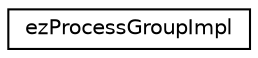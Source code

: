 digraph "Graphical Class Hierarchy"
{
 // LATEX_PDF_SIZE
  edge [fontname="Helvetica",fontsize="10",labelfontname="Helvetica",labelfontsize="10"];
  node [fontname="Helvetica",fontsize="10",shape=record];
  rankdir="LR";
  Node0 [label="ezProcessGroupImpl",height=0.2,width=0.4,color="black", fillcolor="white", style="filled",URL="$db/d28/structez_process_group_impl.htm",tooltip=" "];
}
